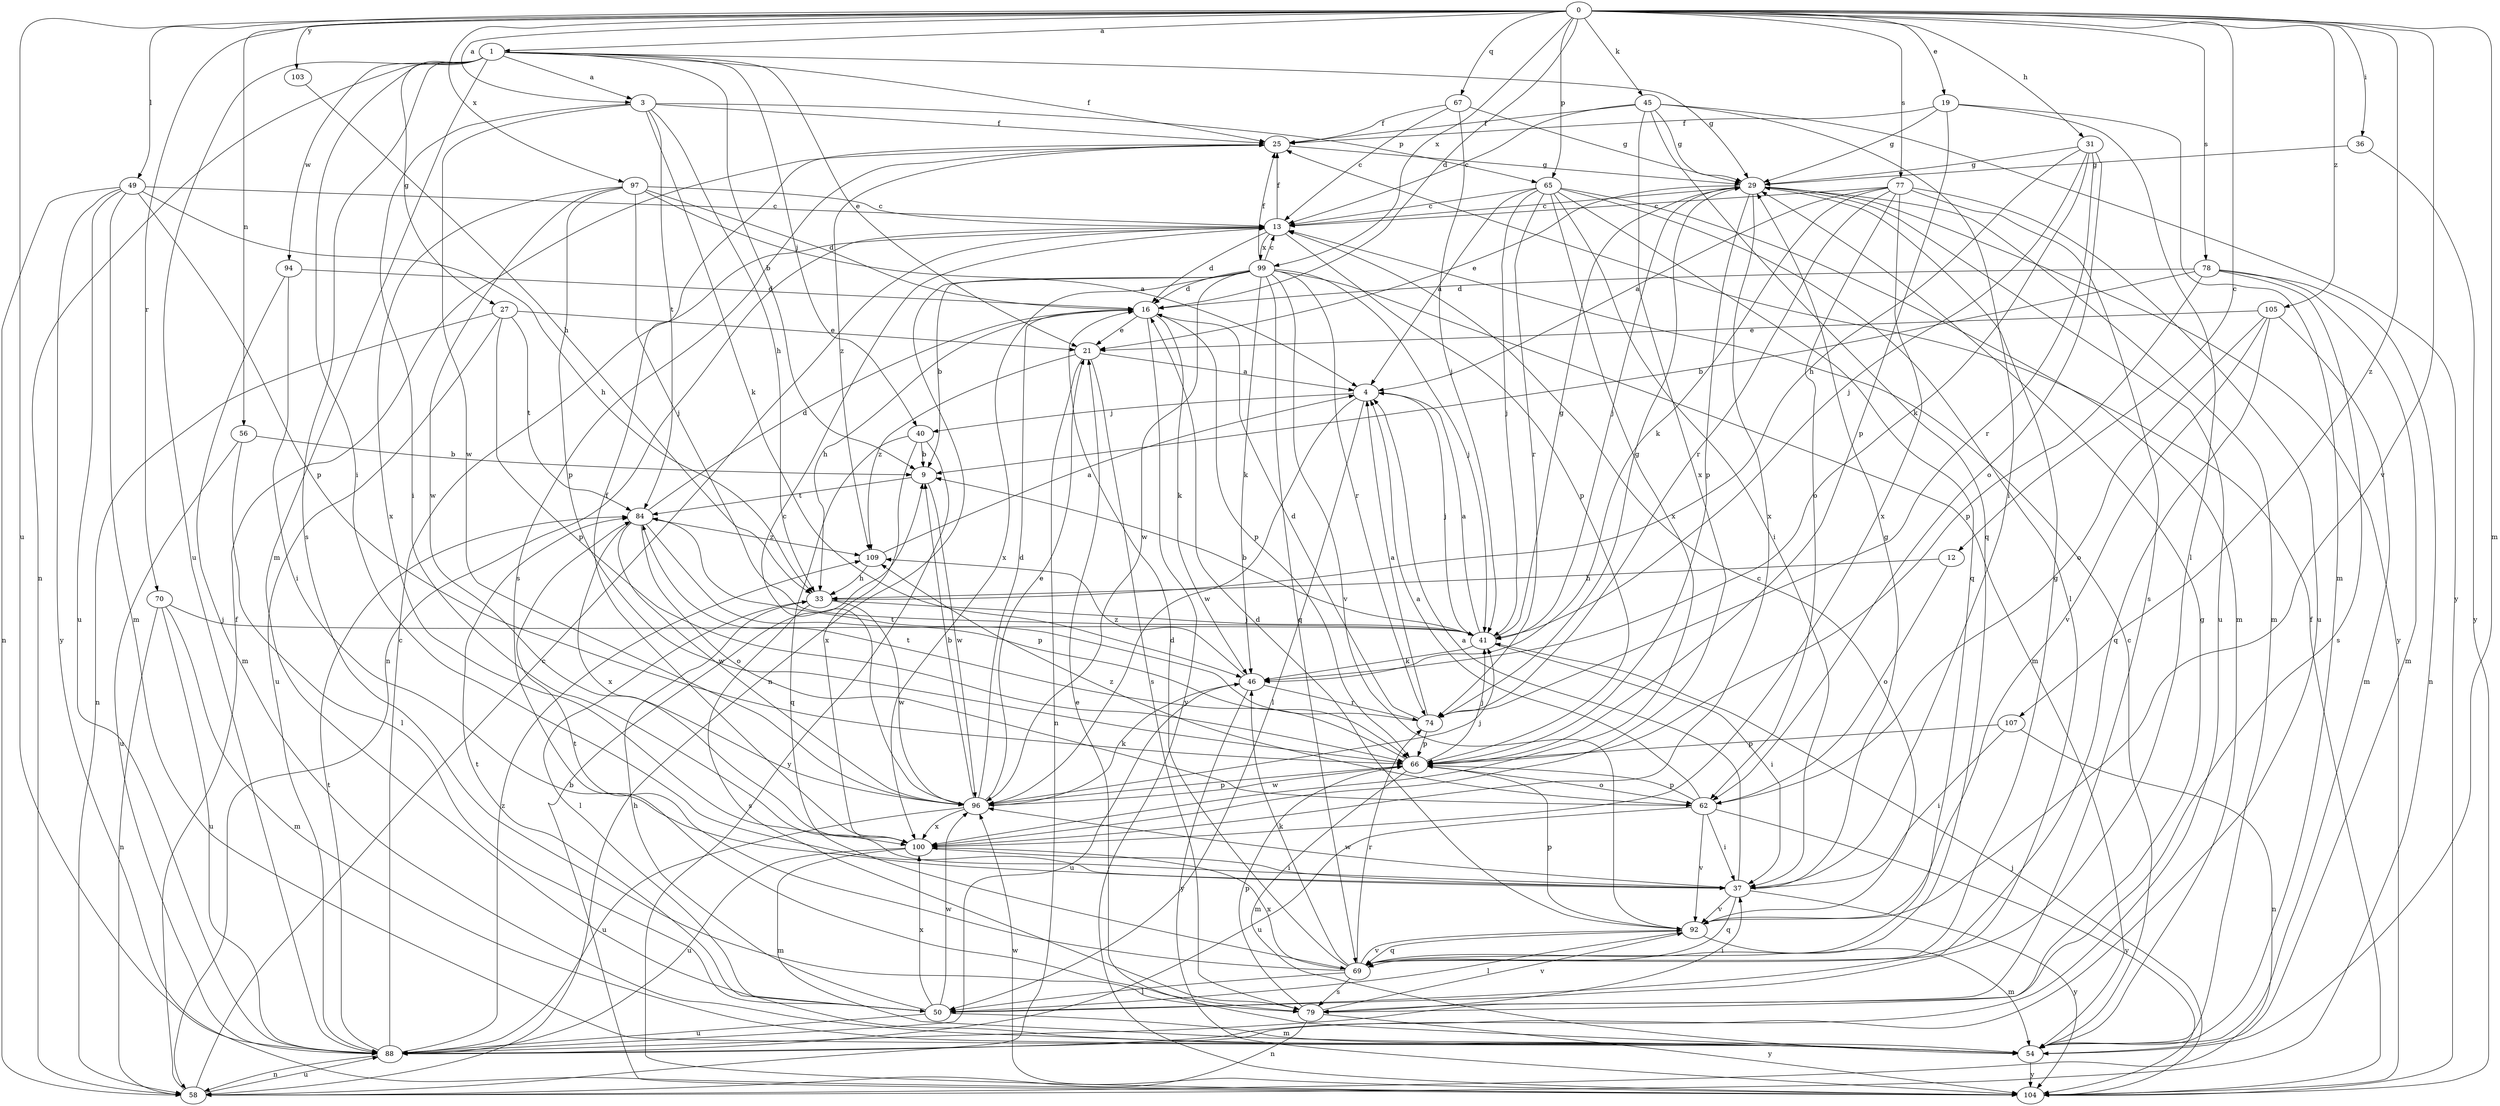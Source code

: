 strict digraph  {
0;
1;
3;
4;
9;
12;
13;
16;
19;
21;
25;
27;
29;
31;
33;
36;
37;
40;
41;
45;
46;
49;
50;
54;
56;
58;
62;
65;
66;
67;
69;
70;
74;
77;
78;
79;
84;
88;
92;
94;
96;
97;
99;
100;
103;
104;
105;
107;
109;
0 -> 1  [label=a];
0 -> 3  [label=a];
0 -> 12  [label=c];
0 -> 16  [label=d];
0 -> 19  [label=e];
0 -> 31  [label=h];
0 -> 36  [label=i];
0 -> 45  [label=k];
0 -> 49  [label=l];
0 -> 54  [label=m];
0 -> 56  [label=n];
0 -> 65  [label=p];
0 -> 67  [label=q];
0 -> 70  [label=r];
0 -> 77  [label=s];
0 -> 78  [label=s];
0 -> 88  [label=u];
0 -> 92  [label=v];
0 -> 97  [label=x];
0 -> 99  [label=x];
0 -> 103  [label=y];
0 -> 105  [label=z];
0 -> 107  [label=z];
1 -> 3  [label=a];
1 -> 9  [label=b];
1 -> 21  [label=e];
1 -> 25  [label=f];
1 -> 27  [label=g];
1 -> 29  [label=g];
1 -> 37  [label=i];
1 -> 40  [label=j];
1 -> 54  [label=m];
1 -> 58  [label=n];
1 -> 79  [label=s];
1 -> 88  [label=u];
1 -> 94  [label=w];
3 -> 25  [label=f];
3 -> 33  [label=h];
3 -> 37  [label=i];
3 -> 46  [label=k];
3 -> 65  [label=p];
3 -> 84  [label=t];
3 -> 96  [label=w];
4 -> 40  [label=j];
4 -> 41  [label=j];
4 -> 50  [label=l];
4 -> 96  [label=w];
9 -> 84  [label=t];
9 -> 96  [label=w];
12 -> 33  [label=h];
12 -> 62  [label=o];
13 -> 16  [label=d];
13 -> 25  [label=f];
13 -> 58  [label=n];
13 -> 66  [label=p];
13 -> 99  [label=x];
16 -> 21  [label=e];
16 -> 33  [label=h];
16 -> 46  [label=k];
16 -> 66  [label=p];
16 -> 104  [label=y];
19 -> 25  [label=f];
19 -> 29  [label=g];
19 -> 50  [label=l];
19 -> 54  [label=m];
19 -> 66  [label=p];
21 -> 4  [label=a];
21 -> 58  [label=n];
21 -> 79  [label=s];
21 -> 109  [label=z];
25 -> 29  [label=g];
25 -> 79  [label=s];
25 -> 109  [label=z];
27 -> 21  [label=e];
27 -> 58  [label=n];
27 -> 66  [label=p];
27 -> 84  [label=t];
27 -> 88  [label=u];
29 -> 13  [label=c];
29 -> 21  [label=e];
29 -> 41  [label=j];
29 -> 54  [label=m];
29 -> 66  [label=p];
29 -> 88  [label=u];
29 -> 100  [label=x];
29 -> 104  [label=y];
31 -> 29  [label=g];
31 -> 33  [label=h];
31 -> 41  [label=j];
31 -> 46  [label=k];
31 -> 62  [label=o];
31 -> 74  [label=r];
33 -> 41  [label=j];
33 -> 50  [label=l];
33 -> 79  [label=s];
33 -> 96  [label=w];
36 -> 29  [label=g];
36 -> 104  [label=y];
37 -> 4  [label=a];
37 -> 29  [label=g];
37 -> 69  [label=q];
37 -> 92  [label=v];
37 -> 96  [label=w];
37 -> 104  [label=y];
40 -> 9  [label=b];
40 -> 69  [label=q];
40 -> 100  [label=x];
40 -> 104  [label=y];
41 -> 4  [label=a];
41 -> 9  [label=b];
41 -> 29  [label=g];
41 -> 37  [label=i];
41 -> 46  [label=k];
45 -> 13  [label=c];
45 -> 25  [label=f];
45 -> 29  [label=g];
45 -> 37  [label=i];
45 -> 69  [label=q];
45 -> 100  [label=x];
45 -> 104  [label=y];
46 -> 74  [label=r];
46 -> 88  [label=u];
46 -> 104  [label=y];
46 -> 109  [label=z];
49 -> 13  [label=c];
49 -> 33  [label=h];
49 -> 54  [label=m];
49 -> 58  [label=n];
49 -> 66  [label=p];
49 -> 88  [label=u];
49 -> 104  [label=y];
50 -> 33  [label=h];
50 -> 54  [label=m];
50 -> 84  [label=t];
50 -> 88  [label=u];
50 -> 96  [label=w];
50 -> 100  [label=x];
54 -> 13  [label=c];
54 -> 21  [label=e];
54 -> 104  [label=y];
56 -> 9  [label=b];
56 -> 50  [label=l];
56 -> 88  [label=u];
58 -> 13  [label=c];
58 -> 25  [label=f];
58 -> 88  [label=u];
62 -> 4  [label=a];
62 -> 37  [label=i];
62 -> 66  [label=p];
62 -> 88  [label=u];
62 -> 92  [label=v];
62 -> 104  [label=y];
62 -> 109  [label=z];
65 -> 4  [label=a];
65 -> 13  [label=c];
65 -> 37  [label=i];
65 -> 41  [label=j];
65 -> 50  [label=l];
65 -> 54  [label=m];
65 -> 69  [label=q];
65 -> 74  [label=r];
65 -> 100  [label=x];
66 -> 41  [label=j];
66 -> 54  [label=m];
66 -> 62  [label=o];
66 -> 84  [label=t];
66 -> 96  [label=w];
67 -> 13  [label=c];
67 -> 25  [label=f];
67 -> 29  [label=g];
67 -> 41  [label=j];
69 -> 16  [label=d];
69 -> 29  [label=g];
69 -> 46  [label=k];
69 -> 50  [label=l];
69 -> 74  [label=r];
69 -> 79  [label=s];
69 -> 84  [label=t];
69 -> 92  [label=v];
69 -> 100  [label=x];
70 -> 41  [label=j];
70 -> 54  [label=m];
70 -> 58  [label=n];
70 -> 88  [label=u];
74 -> 4  [label=a];
74 -> 16  [label=d];
74 -> 29  [label=g];
74 -> 66  [label=p];
74 -> 84  [label=t];
77 -> 4  [label=a];
77 -> 13  [label=c];
77 -> 46  [label=k];
77 -> 62  [label=o];
77 -> 74  [label=r];
77 -> 79  [label=s];
77 -> 88  [label=u];
77 -> 100  [label=x];
78 -> 9  [label=b];
78 -> 16  [label=d];
78 -> 54  [label=m];
78 -> 58  [label=n];
78 -> 66  [label=p];
78 -> 79  [label=s];
79 -> 37  [label=i];
79 -> 58  [label=n];
79 -> 66  [label=p];
79 -> 92  [label=v];
79 -> 104  [label=y];
84 -> 16  [label=d];
84 -> 62  [label=o];
84 -> 66  [label=p];
84 -> 96  [label=w];
84 -> 100  [label=x];
84 -> 109  [label=z];
88 -> 13  [label=c];
88 -> 29  [label=g];
88 -> 58  [label=n];
88 -> 84  [label=t];
88 -> 109  [label=z];
92 -> 13  [label=c];
92 -> 16  [label=d];
92 -> 50  [label=l];
92 -> 54  [label=m];
92 -> 66  [label=p];
92 -> 69  [label=q];
94 -> 16  [label=d];
94 -> 37  [label=i];
94 -> 54  [label=m];
96 -> 9  [label=b];
96 -> 13  [label=c];
96 -> 16  [label=d];
96 -> 21  [label=e];
96 -> 41  [label=j];
96 -> 46  [label=k];
96 -> 66  [label=p];
96 -> 88  [label=u];
96 -> 100  [label=x];
97 -> 4  [label=a];
97 -> 13  [label=c];
97 -> 16  [label=d];
97 -> 41  [label=j];
97 -> 66  [label=p];
97 -> 96  [label=w];
97 -> 100  [label=x];
99 -> 9  [label=b];
99 -> 13  [label=c];
99 -> 16  [label=d];
99 -> 25  [label=f];
99 -> 41  [label=j];
99 -> 46  [label=k];
99 -> 54  [label=m];
99 -> 58  [label=n];
99 -> 69  [label=q];
99 -> 74  [label=r];
99 -> 92  [label=v];
99 -> 96  [label=w];
99 -> 100  [label=x];
100 -> 25  [label=f];
100 -> 37  [label=i];
100 -> 54  [label=m];
100 -> 88  [label=u];
103 -> 33  [label=h];
104 -> 9  [label=b];
104 -> 25  [label=f];
104 -> 41  [label=j];
104 -> 96  [label=w];
105 -> 21  [label=e];
105 -> 54  [label=m];
105 -> 62  [label=o];
105 -> 69  [label=q];
105 -> 92  [label=v];
107 -> 37  [label=i];
107 -> 58  [label=n];
107 -> 66  [label=p];
109 -> 4  [label=a];
109 -> 33  [label=h];
}

